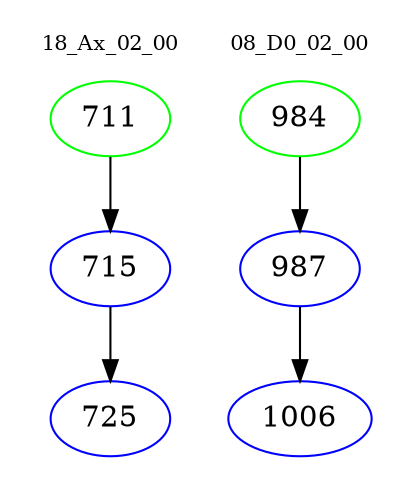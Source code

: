 digraph{
subgraph cluster_0 {
color = white
label = "18_Ax_02_00";
fontsize=10;
T0_711 [label="711", color="green"]
T0_711 -> T0_715 [color="black"]
T0_715 [label="715", color="blue"]
T0_715 -> T0_725 [color="black"]
T0_725 [label="725", color="blue"]
}
subgraph cluster_1 {
color = white
label = "08_D0_02_00";
fontsize=10;
T1_984 [label="984", color="green"]
T1_984 -> T1_987 [color="black"]
T1_987 [label="987", color="blue"]
T1_987 -> T1_1006 [color="black"]
T1_1006 [label="1006", color="blue"]
}
}

